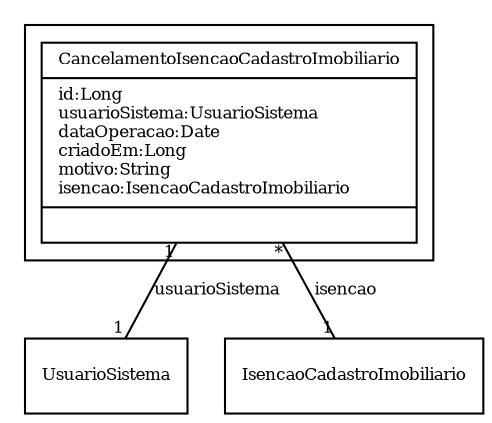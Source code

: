 digraph G{
fontname = "Times-Roman"
fontsize = 8

node [
        fontname = "Times-Roman"
        fontsize = 8
        shape = "record"
]

edge [
        fontname = "Times-Roman"
        fontsize = 8
]

subgraph clusterCANCELAMENTO_DE_ISENCAO_DE_IPTU
{
CancelamentoIsencaoCadastroImobiliario [label = "{CancelamentoIsencaoCadastroImobiliario|id:Long\lusuarioSistema:UsuarioSistema\ldataOperacao:Date\lcriadoEm:Long\lmotivo:String\lisencao:IsencaoCadastroImobiliario\l|\l}"]
}
edge [arrowhead = "none" headlabel = "1" taillabel = "1"] CancelamentoIsencaoCadastroImobiliario -> UsuarioSistema [label = "usuarioSistema"]
edge [arrowhead = "none" headlabel = "1" taillabel = "*"] CancelamentoIsencaoCadastroImobiliario -> IsencaoCadastroImobiliario [label = "isencao"]
}
